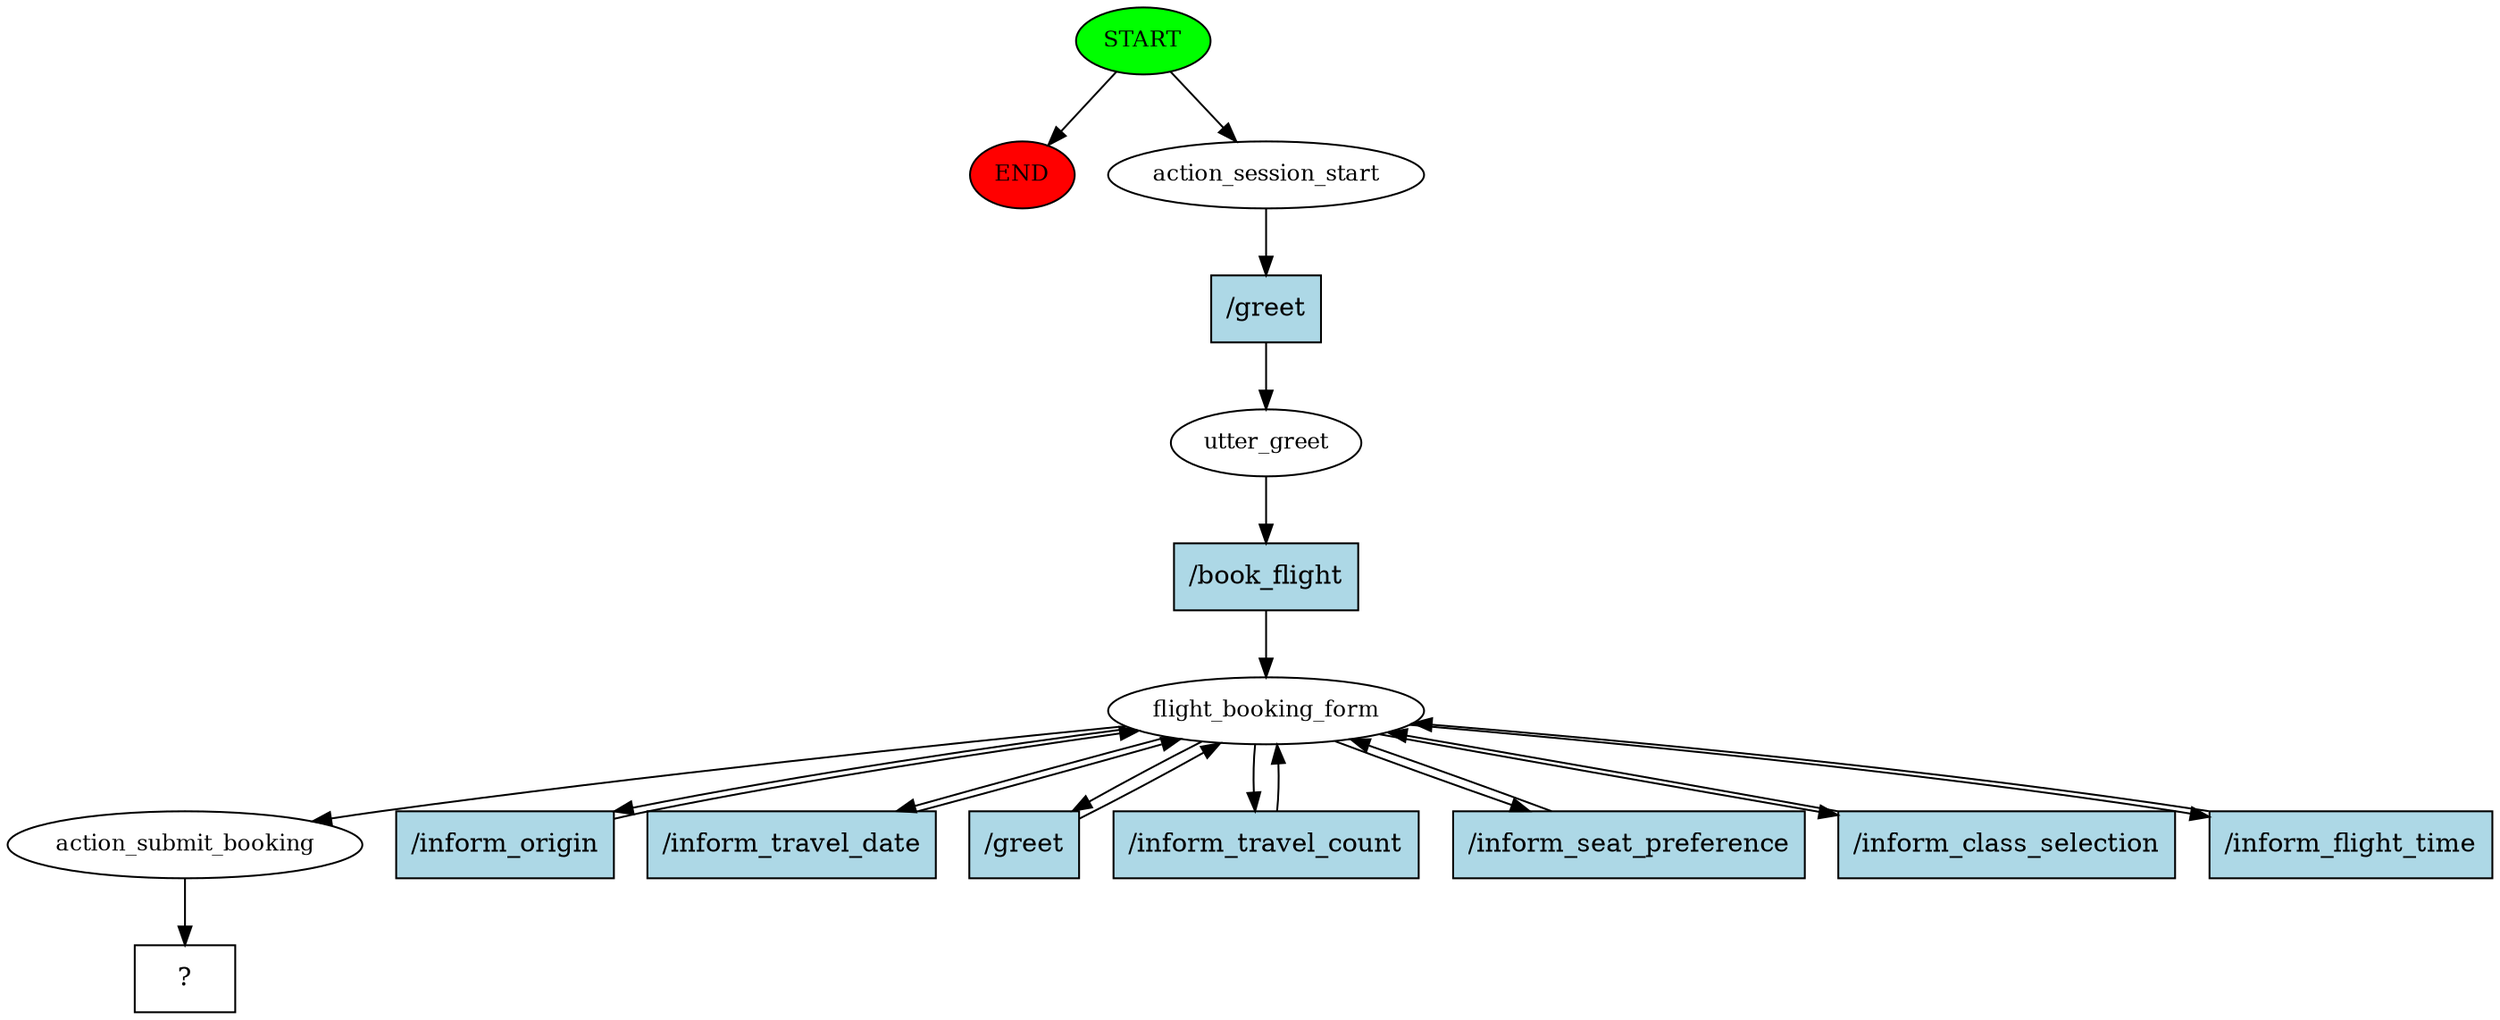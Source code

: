 digraph  {
0 [class="start active", fillcolor=green, fontsize=12, label=START, style=filled];
"-1" [class=end, fillcolor=red, fontsize=12, label=END, style=filled];
1 [class=active, fontsize=12, label=action_session_start];
2 [class=active, fontsize=12, label=utter_greet];
3 [class=active, fontsize=12, label=flight_booking_form];
13 [class=active, fontsize=12, label=action_submit_booking];
14 [class="intent dashed active", label="  ?  ", shape=rect];
15 [class="intent active", fillcolor=lightblue, label="/greet", shape=rect, style=filled];
16 [class="intent active", fillcolor=lightblue, label="/book_flight", shape=rect, style=filled];
17 [class="intent active", fillcolor=lightblue, label="/inform_origin", shape=rect, style=filled];
18 [class="intent active", fillcolor=lightblue, label="/inform_travel_date", shape=rect, style=filled];
19 [class="intent active", fillcolor=lightblue, label="/greet", shape=rect, style=filled];
20 [class="intent active", fillcolor=lightblue, label="/inform_travel_count", shape=rect, style=filled];
21 [class="intent active", fillcolor=lightblue, label="/inform_seat_preference", shape=rect, style=filled];
22 [class="intent active", fillcolor=lightblue, label="/inform_class_selection", shape=rect, style=filled];
23 [class="intent active", fillcolor=lightblue, label="/inform_flight_time", shape=rect, style=filled];
0 -> "-1"  [class="", key=NONE, label=""];
0 -> 1  [class=active, key=NONE, label=""];
1 -> 15  [class=active, key=0];
2 -> 16  [class=active, key=0];
3 -> 13  [class=active, key=NONE, label=""];
3 -> 17  [class=active, key=0];
3 -> 18  [class=active, key=0];
3 -> 19  [class=active, key=0];
3 -> 20  [class=active, key=0];
3 -> 21  [class=active, key=0];
3 -> 22  [class=active, key=0];
3 -> 23  [class=active, key=0];
13 -> 14  [class=active, key=NONE, label=""];
15 -> 2  [class=active, key=0];
16 -> 3  [class=active, key=0];
17 -> 3  [class=active, key=0];
18 -> 3  [class=active, key=0];
19 -> 3  [class=active, key=0];
20 -> 3  [class=active, key=0];
21 -> 3  [class=active, key=0];
22 -> 3  [class=active, key=0];
23 -> 3  [class=active, key=0];
}
